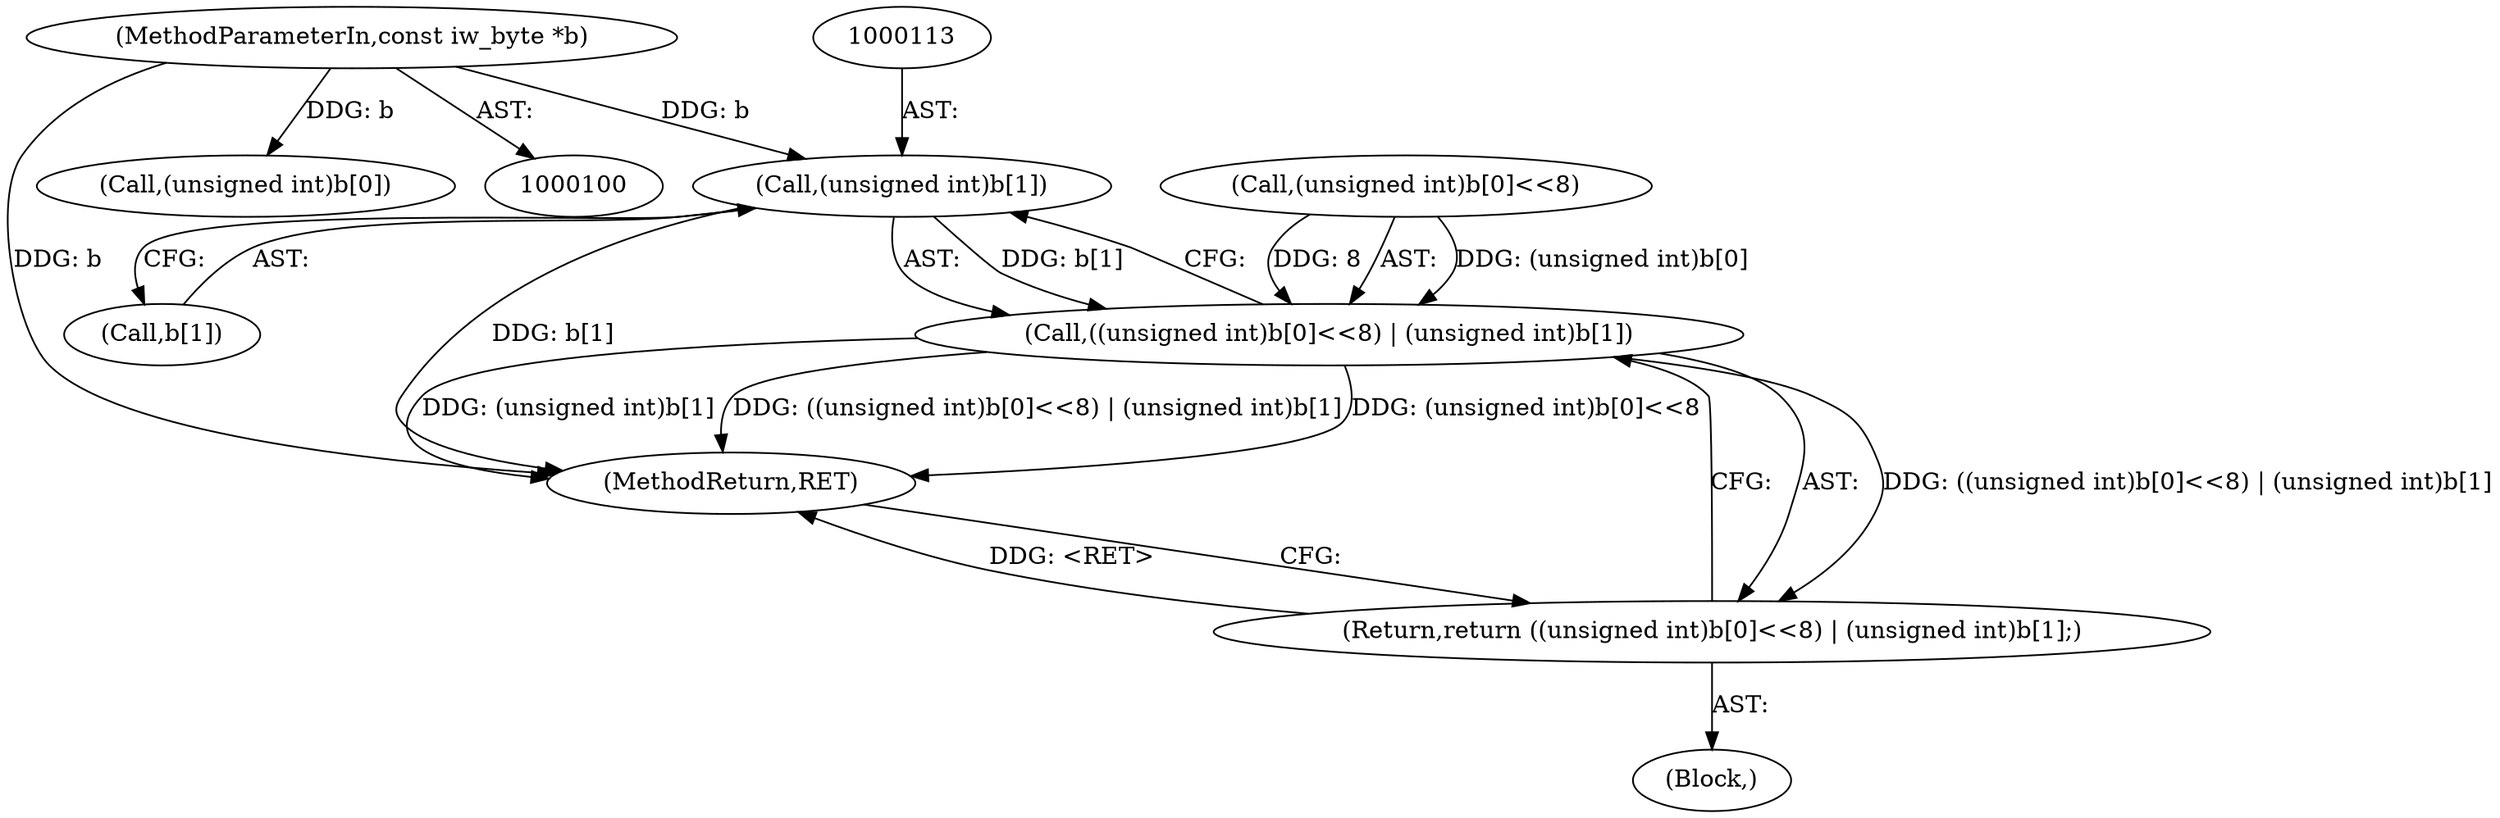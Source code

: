 digraph "0_imageworsener_a00183107d4b84bc8a714290e824ca9c68dac738_2@array" {
"1000112" [label="(Call,(unsigned int)b[1])"];
"1000101" [label="(MethodParameterIn,const iw_byte *b)"];
"1000104" [label="(Call,((unsigned int)b[0]<<8) | (unsigned int)b[1])"];
"1000103" [label="(Return,return ((unsigned int)b[0]<<8) | (unsigned int)b[1];)"];
"1000117" [label="(MethodReturn,RET)"];
"1000105" [label="(Call,(unsigned int)b[0]<<8)"];
"1000101" [label="(MethodParameterIn,const iw_byte *b)"];
"1000102" [label="(Block,)"];
"1000112" [label="(Call,(unsigned int)b[1])"];
"1000103" [label="(Return,return ((unsigned int)b[0]<<8) | (unsigned int)b[1];)"];
"1000114" [label="(Call,b[1])"];
"1000104" [label="(Call,((unsigned int)b[0]<<8) | (unsigned int)b[1])"];
"1000106" [label="(Call,(unsigned int)b[0])"];
"1000112" -> "1000104"  [label="AST: "];
"1000112" -> "1000114"  [label="CFG: "];
"1000113" -> "1000112"  [label="AST: "];
"1000114" -> "1000112"  [label="AST: "];
"1000104" -> "1000112"  [label="CFG: "];
"1000112" -> "1000117"  [label="DDG: b[1]"];
"1000112" -> "1000104"  [label="DDG: b[1]"];
"1000101" -> "1000112"  [label="DDG: b"];
"1000101" -> "1000100"  [label="AST: "];
"1000101" -> "1000117"  [label="DDG: b"];
"1000101" -> "1000106"  [label="DDG: b"];
"1000104" -> "1000103"  [label="AST: "];
"1000105" -> "1000104"  [label="AST: "];
"1000103" -> "1000104"  [label="CFG: "];
"1000104" -> "1000117"  [label="DDG: ((unsigned int)b[0]<<8) | (unsigned int)b[1]"];
"1000104" -> "1000117"  [label="DDG: (unsigned int)b[0]<<8"];
"1000104" -> "1000117"  [label="DDG: (unsigned int)b[1]"];
"1000104" -> "1000103"  [label="DDG: ((unsigned int)b[0]<<8) | (unsigned int)b[1]"];
"1000105" -> "1000104"  [label="DDG: (unsigned int)b[0]"];
"1000105" -> "1000104"  [label="DDG: 8"];
"1000103" -> "1000102"  [label="AST: "];
"1000117" -> "1000103"  [label="CFG: "];
"1000103" -> "1000117"  [label="DDG: <RET>"];
}

